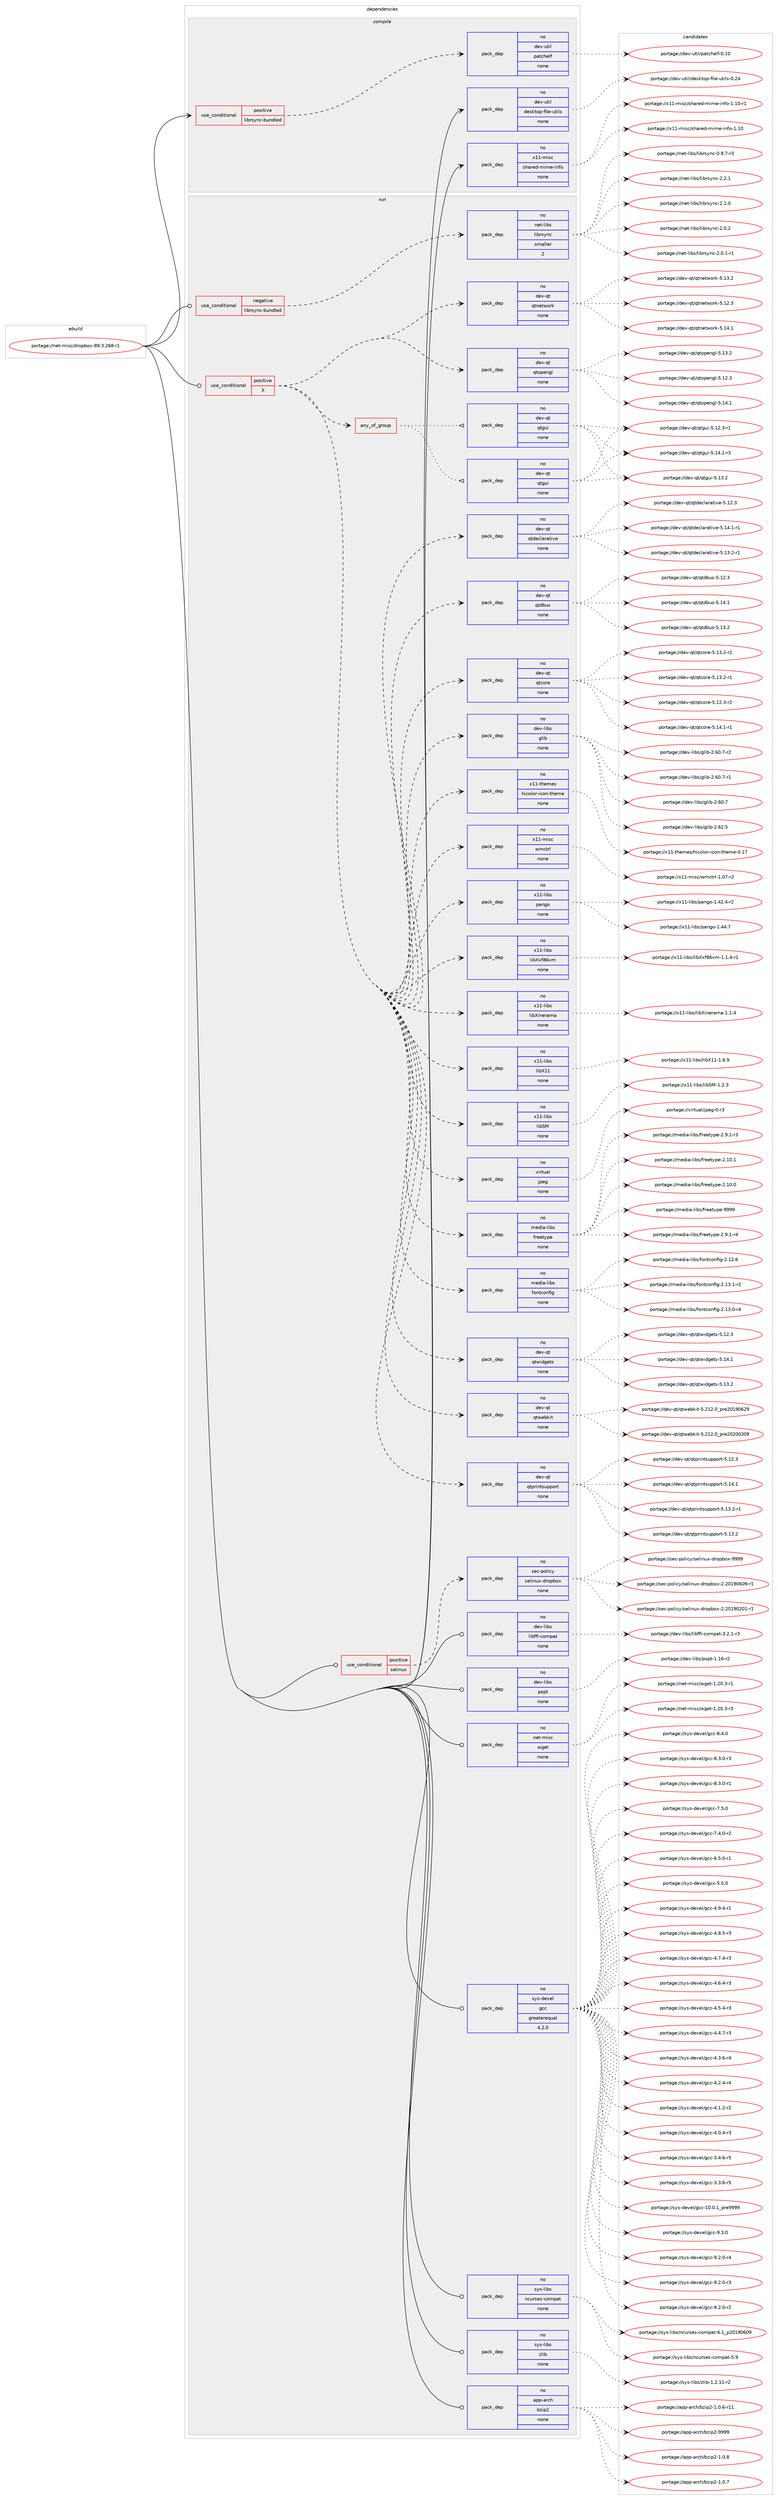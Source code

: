 digraph prolog {

# *************
# Graph options
# *************

newrank=true;
concentrate=true;
compound=true;
graph [rankdir=LR,fontname=Helvetica,fontsize=10,ranksep=1.5];#, ranksep=2.5, nodesep=0.2];
edge  [arrowhead=vee];
node  [fontname=Helvetica,fontsize=10];

# **********
# The ebuild
# **********

subgraph cluster_leftcol {
color=gray;
rank=same;
label=<<i>ebuild</i>>;
id [label="portage://net-misc/dropbox-89.3.268-r1", color=red, width=4, href="../net-misc/dropbox-89.3.268-r1.svg"];
}

# ****************
# The dependencies
# ****************

subgraph cluster_midcol {
color=gray;
label=<<i>dependencies</i>>;
subgraph cluster_compile {
fillcolor="#eeeeee";
style=filled;
label=<<i>compile</i>>;
subgraph cond3620 {
dependency22426 [label=<<TABLE BORDER="0" CELLBORDER="1" CELLSPACING="0" CELLPADDING="4"><TR><TD ROWSPAN="3" CELLPADDING="10">use_conditional</TD></TR><TR><TD>positive</TD></TR><TR><TD>librsync-bundled</TD></TR></TABLE>>, shape=none, color=red];
subgraph pack18437 {
dependency22427 [label=<<TABLE BORDER="0" CELLBORDER="1" CELLSPACING="0" CELLPADDING="4" WIDTH="220"><TR><TD ROWSPAN="6" CELLPADDING="30">pack_dep</TD></TR><TR><TD WIDTH="110">no</TD></TR><TR><TD>dev-util</TD></TR><TR><TD>patchelf</TD></TR><TR><TD>none</TD></TR><TR><TD></TD></TR></TABLE>>, shape=none, color=blue];
}
dependency22426:e -> dependency22427:w [weight=20,style="dashed",arrowhead="vee"];
}
id:e -> dependency22426:w [weight=20,style="solid",arrowhead="vee"];
subgraph pack18438 {
dependency22428 [label=<<TABLE BORDER="0" CELLBORDER="1" CELLSPACING="0" CELLPADDING="4" WIDTH="220"><TR><TD ROWSPAN="6" CELLPADDING="30">pack_dep</TD></TR><TR><TD WIDTH="110">no</TD></TR><TR><TD>dev-util</TD></TR><TR><TD>desktop-file-utils</TD></TR><TR><TD>none</TD></TR><TR><TD></TD></TR></TABLE>>, shape=none, color=blue];
}
id:e -> dependency22428:w [weight=20,style="solid",arrowhead="vee"];
subgraph pack18439 {
dependency22429 [label=<<TABLE BORDER="0" CELLBORDER="1" CELLSPACING="0" CELLPADDING="4" WIDTH="220"><TR><TD ROWSPAN="6" CELLPADDING="30">pack_dep</TD></TR><TR><TD WIDTH="110">no</TD></TR><TR><TD>x11-misc</TD></TR><TR><TD>shared-mime-info</TD></TR><TR><TD>none</TD></TR><TR><TD></TD></TR></TABLE>>, shape=none, color=blue];
}
id:e -> dependency22429:w [weight=20,style="solid",arrowhead="vee"];
}
subgraph cluster_compileandrun {
fillcolor="#eeeeee";
style=filled;
label=<<i>compile and run</i>>;
}
subgraph cluster_run {
fillcolor="#eeeeee";
style=filled;
label=<<i>run</i>>;
subgraph cond3621 {
dependency22430 [label=<<TABLE BORDER="0" CELLBORDER="1" CELLSPACING="0" CELLPADDING="4"><TR><TD ROWSPAN="3" CELLPADDING="10">use_conditional</TD></TR><TR><TD>negative</TD></TR><TR><TD>librsync-bundled</TD></TR></TABLE>>, shape=none, color=red];
subgraph pack18440 {
dependency22431 [label=<<TABLE BORDER="0" CELLBORDER="1" CELLSPACING="0" CELLPADDING="4" WIDTH="220"><TR><TD ROWSPAN="6" CELLPADDING="30">pack_dep</TD></TR><TR><TD WIDTH="110">no</TD></TR><TR><TD>net-libs</TD></TR><TR><TD>librsync</TD></TR><TR><TD>smaller</TD></TR><TR><TD>2</TD></TR></TABLE>>, shape=none, color=blue];
}
dependency22430:e -> dependency22431:w [weight=20,style="dashed",arrowhead="vee"];
}
id:e -> dependency22430:w [weight=20,style="solid",arrowhead="odot"];
subgraph cond3622 {
dependency22432 [label=<<TABLE BORDER="0" CELLBORDER="1" CELLSPACING="0" CELLPADDING="4"><TR><TD ROWSPAN="3" CELLPADDING="10">use_conditional</TD></TR><TR><TD>positive</TD></TR><TR><TD>X</TD></TR></TABLE>>, shape=none, color=red];
subgraph pack18441 {
dependency22433 [label=<<TABLE BORDER="0" CELLBORDER="1" CELLSPACING="0" CELLPADDING="4" WIDTH="220"><TR><TD ROWSPAN="6" CELLPADDING="30">pack_dep</TD></TR><TR><TD WIDTH="110">no</TD></TR><TR><TD>dev-libs</TD></TR><TR><TD>glib</TD></TR><TR><TD>none</TD></TR><TR><TD></TD></TR></TABLE>>, shape=none, color=blue];
}
dependency22432:e -> dependency22433:w [weight=20,style="dashed",arrowhead="vee"];
subgraph pack18442 {
dependency22434 [label=<<TABLE BORDER="0" CELLBORDER="1" CELLSPACING="0" CELLPADDING="4" WIDTH="220"><TR><TD ROWSPAN="6" CELLPADDING="30">pack_dep</TD></TR><TR><TD WIDTH="110">no</TD></TR><TR><TD>dev-qt</TD></TR><TR><TD>qtcore</TD></TR><TR><TD>none</TD></TR><TR><TD></TD></TR></TABLE>>, shape=none, color=blue];
}
dependency22432:e -> dependency22434:w [weight=20,style="dashed",arrowhead="vee"];
subgraph pack18443 {
dependency22435 [label=<<TABLE BORDER="0" CELLBORDER="1" CELLSPACING="0" CELLPADDING="4" WIDTH="220"><TR><TD ROWSPAN="6" CELLPADDING="30">pack_dep</TD></TR><TR><TD WIDTH="110">no</TD></TR><TR><TD>dev-qt</TD></TR><TR><TD>qtdbus</TD></TR><TR><TD>none</TD></TR><TR><TD></TD></TR></TABLE>>, shape=none, color=blue];
}
dependency22432:e -> dependency22435:w [weight=20,style="dashed",arrowhead="vee"];
subgraph pack18444 {
dependency22436 [label=<<TABLE BORDER="0" CELLBORDER="1" CELLSPACING="0" CELLPADDING="4" WIDTH="220"><TR><TD ROWSPAN="6" CELLPADDING="30">pack_dep</TD></TR><TR><TD WIDTH="110">no</TD></TR><TR><TD>dev-qt</TD></TR><TR><TD>qtdeclarative</TD></TR><TR><TD>none</TD></TR><TR><TD></TD></TR></TABLE>>, shape=none, color=blue];
}
dependency22432:e -> dependency22436:w [weight=20,style="dashed",arrowhead="vee"];
subgraph any362 {
dependency22437 [label=<<TABLE BORDER="0" CELLBORDER="1" CELLSPACING="0" CELLPADDING="4"><TR><TD CELLPADDING="10">any_of_group</TD></TR></TABLE>>, shape=none, color=red];subgraph pack18445 {
dependency22438 [label=<<TABLE BORDER="0" CELLBORDER="1" CELLSPACING="0" CELLPADDING="4" WIDTH="220"><TR><TD ROWSPAN="6" CELLPADDING="30">pack_dep</TD></TR><TR><TD WIDTH="110">no</TD></TR><TR><TD>dev-qt</TD></TR><TR><TD>qtgui</TD></TR><TR><TD>none</TD></TR><TR><TD></TD></TR></TABLE>>, shape=none, color=blue];
}
dependency22437:e -> dependency22438:w [weight=20,style="dotted",arrowhead="oinv"];
subgraph pack18446 {
dependency22439 [label=<<TABLE BORDER="0" CELLBORDER="1" CELLSPACING="0" CELLPADDING="4" WIDTH="220"><TR><TD ROWSPAN="6" CELLPADDING="30">pack_dep</TD></TR><TR><TD WIDTH="110">no</TD></TR><TR><TD>dev-qt</TD></TR><TR><TD>qtgui</TD></TR><TR><TD>none</TD></TR><TR><TD></TD></TR></TABLE>>, shape=none, color=blue];
}
dependency22437:e -> dependency22439:w [weight=20,style="dotted",arrowhead="oinv"];
}
dependency22432:e -> dependency22437:w [weight=20,style="dashed",arrowhead="vee"];
subgraph pack18447 {
dependency22440 [label=<<TABLE BORDER="0" CELLBORDER="1" CELLSPACING="0" CELLPADDING="4" WIDTH="220"><TR><TD ROWSPAN="6" CELLPADDING="30">pack_dep</TD></TR><TR><TD WIDTH="110">no</TD></TR><TR><TD>dev-qt</TD></TR><TR><TD>qtopengl</TD></TR><TR><TD>none</TD></TR><TR><TD></TD></TR></TABLE>>, shape=none, color=blue];
}
dependency22432:e -> dependency22440:w [weight=20,style="dashed",arrowhead="vee"];
subgraph pack18448 {
dependency22441 [label=<<TABLE BORDER="0" CELLBORDER="1" CELLSPACING="0" CELLPADDING="4" WIDTH="220"><TR><TD ROWSPAN="6" CELLPADDING="30">pack_dep</TD></TR><TR><TD WIDTH="110">no</TD></TR><TR><TD>dev-qt</TD></TR><TR><TD>qtnetwork</TD></TR><TR><TD>none</TD></TR><TR><TD></TD></TR></TABLE>>, shape=none, color=blue];
}
dependency22432:e -> dependency22441:w [weight=20,style="dashed",arrowhead="vee"];
subgraph pack18449 {
dependency22442 [label=<<TABLE BORDER="0" CELLBORDER="1" CELLSPACING="0" CELLPADDING="4" WIDTH="220"><TR><TD ROWSPAN="6" CELLPADDING="30">pack_dep</TD></TR><TR><TD WIDTH="110">no</TD></TR><TR><TD>dev-qt</TD></TR><TR><TD>qtprintsupport</TD></TR><TR><TD>none</TD></TR><TR><TD></TD></TR></TABLE>>, shape=none, color=blue];
}
dependency22432:e -> dependency22442:w [weight=20,style="dashed",arrowhead="vee"];
subgraph pack18450 {
dependency22443 [label=<<TABLE BORDER="0" CELLBORDER="1" CELLSPACING="0" CELLPADDING="4" WIDTH="220"><TR><TD ROWSPAN="6" CELLPADDING="30">pack_dep</TD></TR><TR><TD WIDTH="110">no</TD></TR><TR><TD>dev-qt</TD></TR><TR><TD>qtwebkit</TD></TR><TR><TD>none</TD></TR><TR><TD></TD></TR></TABLE>>, shape=none, color=blue];
}
dependency22432:e -> dependency22443:w [weight=20,style="dashed",arrowhead="vee"];
subgraph pack18451 {
dependency22444 [label=<<TABLE BORDER="0" CELLBORDER="1" CELLSPACING="0" CELLPADDING="4" WIDTH="220"><TR><TD ROWSPAN="6" CELLPADDING="30">pack_dep</TD></TR><TR><TD WIDTH="110">no</TD></TR><TR><TD>dev-qt</TD></TR><TR><TD>qtwidgets</TD></TR><TR><TD>none</TD></TR><TR><TD></TD></TR></TABLE>>, shape=none, color=blue];
}
dependency22432:e -> dependency22444:w [weight=20,style="dashed",arrowhead="vee"];
subgraph pack18452 {
dependency22445 [label=<<TABLE BORDER="0" CELLBORDER="1" CELLSPACING="0" CELLPADDING="4" WIDTH="220"><TR><TD ROWSPAN="6" CELLPADDING="30">pack_dep</TD></TR><TR><TD WIDTH="110">no</TD></TR><TR><TD>media-libs</TD></TR><TR><TD>fontconfig</TD></TR><TR><TD>none</TD></TR><TR><TD></TD></TR></TABLE>>, shape=none, color=blue];
}
dependency22432:e -> dependency22445:w [weight=20,style="dashed",arrowhead="vee"];
subgraph pack18453 {
dependency22446 [label=<<TABLE BORDER="0" CELLBORDER="1" CELLSPACING="0" CELLPADDING="4" WIDTH="220"><TR><TD ROWSPAN="6" CELLPADDING="30">pack_dep</TD></TR><TR><TD WIDTH="110">no</TD></TR><TR><TD>media-libs</TD></TR><TR><TD>freetype</TD></TR><TR><TD>none</TD></TR><TR><TD></TD></TR></TABLE>>, shape=none, color=blue];
}
dependency22432:e -> dependency22446:w [weight=20,style="dashed",arrowhead="vee"];
subgraph pack18454 {
dependency22447 [label=<<TABLE BORDER="0" CELLBORDER="1" CELLSPACING="0" CELLPADDING="4" WIDTH="220"><TR><TD ROWSPAN="6" CELLPADDING="30">pack_dep</TD></TR><TR><TD WIDTH="110">no</TD></TR><TR><TD>virtual</TD></TR><TR><TD>jpeg</TD></TR><TR><TD>none</TD></TR><TR><TD></TD></TR></TABLE>>, shape=none, color=blue];
}
dependency22432:e -> dependency22447:w [weight=20,style="dashed",arrowhead="vee"];
subgraph pack18455 {
dependency22448 [label=<<TABLE BORDER="0" CELLBORDER="1" CELLSPACING="0" CELLPADDING="4" WIDTH="220"><TR><TD ROWSPAN="6" CELLPADDING="30">pack_dep</TD></TR><TR><TD WIDTH="110">no</TD></TR><TR><TD>x11-libs</TD></TR><TR><TD>libSM</TD></TR><TR><TD>none</TD></TR><TR><TD></TD></TR></TABLE>>, shape=none, color=blue];
}
dependency22432:e -> dependency22448:w [weight=20,style="dashed",arrowhead="vee"];
subgraph pack18456 {
dependency22449 [label=<<TABLE BORDER="0" CELLBORDER="1" CELLSPACING="0" CELLPADDING="4" WIDTH="220"><TR><TD ROWSPAN="6" CELLPADDING="30">pack_dep</TD></TR><TR><TD WIDTH="110">no</TD></TR><TR><TD>x11-libs</TD></TR><TR><TD>libX11</TD></TR><TR><TD>none</TD></TR><TR><TD></TD></TR></TABLE>>, shape=none, color=blue];
}
dependency22432:e -> dependency22449:w [weight=20,style="dashed",arrowhead="vee"];
subgraph pack18457 {
dependency22450 [label=<<TABLE BORDER="0" CELLBORDER="1" CELLSPACING="0" CELLPADDING="4" WIDTH="220"><TR><TD ROWSPAN="6" CELLPADDING="30">pack_dep</TD></TR><TR><TD WIDTH="110">no</TD></TR><TR><TD>x11-libs</TD></TR><TR><TD>libXinerama</TD></TR><TR><TD>none</TD></TR><TR><TD></TD></TR></TABLE>>, shape=none, color=blue];
}
dependency22432:e -> dependency22450:w [weight=20,style="dashed",arrowhead="vee"];
subgraph pack18458 {
dependency22451 [label=<<TABLE BORDER="0" CELLBORDER="1" CELLSPACING="0" CELLPADDING="4" WIDTH="220"><TR><TD ROWSPAN="6" CELLPADDING="30">pack_dep</TD></TR><TR><TD WIDTH="110">no</TD></TR><TR><TD>x11-libs</TD></TR><TR><TD>libXxf86vm</TD></TR><TR><TD>none</TD></TR><TR><TD></TD></TR></TABLE>>, shape=none, color=blue];
}
dependency22432:e -> dependency22451:w [weight=20,style="dashed",arrowhead="vee"];
subgraph pack18459 {
dependency22452 [label=<<TABLE BORDER="0" CELLBORDER="1" CELLSPACING="0" CELLPADDING="4" WIDTH="220"><TR><TD ROWSPAN="6" CELLPADDING="30">pack_dep</TD></TR><TR><TD WIDTH="110">no</TD></TR><TR><TD>x11-libs</TD></TR><TR><TD>pango</TD></TR><TR><TD>none</TD></TR><TR><TD></TD></TR></TABLE>>, shape=none, color=blue];
}
dependency22432:e -> dependency22452:w [weight=20,style="dashed",arrowhead="vee"];
subgraph pack18460 {
dependency22453 [label=<<TABLE BORDER="0" CELLBORDER="1" CELLSPACING="0" CELLPADDING="4" WIDTH="220"><TR><TD ROWSPAN="6" CELLPADDING="30">pack_dep</TD></TR><TR><TD WIDTH="110">no</TD></TR><TR><TD>x11-misc</TD></TR><TR><TD>wmctrl</TD></TR><TR><TD>none</TD></TR><TR><TD></TD></TR></TABLE>>, shape=none, color=blue];
}
dependency22432:e -> dependency22453:w [weight=20,style="dashed",arrowhead="vee"];
subgraph pack18461 {
dependency22454 [label=<<TABLE BORDER="0" CELLBORDER="1" CELLSPACING="0" CELLPADDING="4" WIDTH="220"><TR><TD ROWSPAN="6" CELLPADDING="30">pack_dep</TD></TR><TR><TD WIDTH="110">no</TD></TR><TR><TD>x11-themes</TD></TR><TR><TD>hicolor-icon-theme</TD></TR><TR><TD>none</TD></TR><TR><TD></TD></TR></TABLE>>, shape=none, color=blue];
}
dependency22432:e -> dependency22454:w [weight=20,style="dashed",arrowhead="vee"];
}
id:e -> dependency22432:w [weight=20,style="solid",arrowhead="odot"];
subgraph cond3623 {
dependency22455 [label=<<TABLE BORDER="0" CELLBORDER="1" CELLSPACING="0" CELLPADDING="4"><TR><TD ROWSPAN="3" CELLPADDING="10">use_conditional</TD></TR><TR><TD>positive</TD></TR><TR><TD>selinux</TD></TR></TABLE>>, shape=none, color=red];
subgraph pack18462 {
dependency22456 [label=<<TABLE BORDER="0" CELLBORDER="1" CELLSPACING="0" CELLPADDING="4" WIDTH="220"><TR><TD ROWSPAN="6" CELLPADDING="30">pack_dep</TD></TR><TR><TD WIDTH="110">no</TD></TR><TR><TD>sec-policy</TD></TR><TR><TD>selinux-dropbox</TD></TR><TR><TD>none</TD></TR><TR><TD></TD></TR></TABLE>>, shape=none, color=blue];
}
dependency22455:e -> dependency22456:w [weight=20,style="dashed",arrowhead="vee"];
}
id:e -> dependency22455:w [weight=20,style="solid",arrowhead="odot"];
subgraph pack18463 {
dependency22457 [label=<<TABLE BORDER="0" CELLBORDER="1" CELLSPACING="0" CELLPADDING="4" WIDTH="220"><TR><TD ROWSPAN="6" CELLPADDING="30">pack_dep</TD></TR><TR><TD WIDTH="110">no</TD></TR><TR><TD>app-arch</TD></TR><TR><TD>bzip2</TD></TR><TR><TD>none</TD></TR><TR><TD></TD></TR></TABLE>>, shape=none, color=blue];
}
id:e -> dependency22457:w [weight=20,style="solid",arrowhead="odot"];
subgraph pack18464 {
dependency22458 [label=<<TABLE BORDER="0" CELLBORDER="1" CELLSPACING="0" CELLPADDING="4" WIDTH="220"><TR><TD ROWSPAN="6" CELLPADDING="30">pack_dep</TD></TR><TR><TD WIDTH="110">no</TD></TR><TR><TD>dev-libs</TD></TR><TR><TD>libffi-compat</TD></TR><TR><TD>none</TD></TR><TR><TD></TD></TR></TABLE>>, shape=none, color=blue];
}
id:e -> dependency22458:w [weight=20,style="solid",arrowhead="odot"];
subgraph pack18465 {
dependency22459 [label=<<TABLE BORDER="0" CELLBORDER="1" CELLSPACING="0" CELLPADDING="4" WIDTH="220"><TR><TD ROWSPAN="6" CELLPADDING="30">pack_dep</TD></TR><TR><TD WIDTH="110">no</TD></TR><TR><TD>dev-libs</TD></TR><TR><TD>popt</TD></TR><TR><TD>none</TD></TR><TR><TD></TD></TR></TABLE>>, shape=none, color=blue];
}
id:e -> dependency22459:w [weight=20,style="solid",arrowhead="odot"];
subgraph pack18466 {
dependency22460 [label=<<TABLE BORDER="0" CELLBORDER="1" CELLSPACING="0" CELLPADDING="4" WIDTH="220"><TR><TD ROWSPAN="6" CELLPADDING="30">pack_dep</TD></TR><TR><TD WIDTH="110">no</TD></TR><TR><TD>net-misc</TD></TR><TR><TD>wget</TD></TR><TR><TD>none</TD></TR><TR><TD></TD></TR></TABLE>>, shape=none, color=blue];
}
id:e -> dependency22460:w [weight=20,style="solid",arrowhead="odot"];
subgraph pack18467 {
dependency22461 [label=<<TABLE BORDER="0" CELLBORDER="1" CELLSPACING="0" CELLPADDING="4" WIDTH="220"><TR><TD ROWSPAN="6" CELLPADDING="30">pack_dep</TD></TR><TR><TD WIDTH="110">no</TD></TR><TR><TD>sys-devel</TD></TR><TR><TD>gcc</TD></TR><TR><TD>greaterequal</TD></TR><TR><TD>4.2.0</TD></TR></TABLE>>, shape=none, color=blue];
}
id:e -> dependency22461:w [weight=20,style="solid",arrowhead="odot"];
subgraph pack18468 {
dependency22462 [label=<<TABLE BORDER="0" CELLBORDER="1" CELLSPACING="0" CELLPADDING="4" WIDTH="220"><TR><TD ROWSPAN="6" CELLPADDING="30">pack_dep</TD></TR><TR><TD WIDTH="110">no</TD></TR><TR><TD>sys-libs</TD></TR><TR><TD>ncurses-compat</TD></TR><TR><TD>none</TD></TR><TR><TD></TD></TR></TABLE>>, shape=none, color=blue];
}
id:e -> dependency22462:w [weight=20,style="solid",arrowhead="odot"];
subgraph pack18469 {
dependency22463 [label=<<TABLE BORDER="0" CELLBORDER="1" CELLSPACING="0" CELLPADDING="4" WIDTH="220"><TR><TD ROWSPAN="6" CELLPADDING="30">pack_dep</TD></TR><TR><TD WIDTH="110">no</TD></TR><TR><TD>sys-libs</TD></TR><TR><TD>zlib</TD></TR><TR><TD>none</TD></TR><TR><TD></TD></TR></TABLE>>, shape=none, color=blue];
}
id:e -> dependency22463:w [weight=20,style="solid",arrowhead="odot"];
}
}

# **************
# The candidates
# **************

subgraph cluster_choices {
rank=same;
color=gray;
label=<<i>candidates</i>>;

subgraph choice18437 {
color=black;
nodesep=1;
choice100101118451171161051084711297116991041011081024548464948 [label="portage://dev-util/patchelf-0.10", color=red, width=4,href="../dev-util/patchelf-0.10.svg"];
dependency22427:e -> choice100101118451171161051084711297116991041011081024548464948:w [style=dotted,weight="100"];
}
subgraph choice18438 {
color=black;
nodesep=1;
choice100101118451171161051084710010111510711611111245102105108101451171161051081154548465052 [label="portage://dev-util/desktop-file-utils-0.24", color=red, width=4,href="../dev-util/desktop-file-utils-0.24.svg"];
dependency22428:e -> choice100101118451171161051084710010111510711611111245102105108101451171161051081154548465052:w [style=dotted,weight="100"];
}
subgraph choice18439 {
color=black;
nodesep=1;
choice120494945109105115994711510497114101100451091051091014510511010211145494649484511449 [label="portage://x11-misc/shared-mime-info-1.10-r1", color=red, width=4,href="../x11-misc/shared-mime-info-1.10-r1.svg"];
choice12049494510910511599471151049711410110045109105109101451051101021114549464948 [label="portage://x11-misc/shared-mime-info-1.10", color=red, width=4,href="../x11-misc/shared-mime-info-1.10.svg"];
dependency22429:e -> choice120494945109105115994711510497114101100451091051091014510511010211145494649484511449:w [style=dotted,weight="100"];
dependency22429:e -> choice12049494510910511599471151049711410110045109105109101451051101021114549464948:w [style=dotted,weight="100"];
}
subgraph choice18440 {
color=black;
nodesep=1;
choice1101011164510810598115471081059811411512111099455046504649 [label="portage://net-libs/librsync-2.2.1", color=red, width=4,href="../net-libs/librsync-2.2.1.svg"];
choice1101011164510810598115471081059811411512111099455046494648 [label="portage://net-libs/librsync-2.1.0", color=red, width=4,href="../net-libs/librsync-2.1.0.svg"];
choice1101011164510810598115471081059811411512111099455046484650 [label="portage://net-libs/librsync-2.0.2", color=red, width=4,href="../net-libs/librsync-2.0.2.svg"];
choice11010111645108105981154710810598114115121110994550464846494511449 [label="portage://net-libs/librsync-2.0.1-r1", color=red, width=4,href="../net-libs/librsync-2.0.1-r1.svg"];
choice11010111645108105981154710810598114115121110994548465746554511451 [label="portage://net-libs/librsync-0.9.7-r3", color=red, width=4,href="../net-libs/librsync-0.9.7-r3.svg"];
dependency22431:e -> choice1101011164510810598115471081059811411512111099455046504649:w [style=dotted,weight="100"];
dependency22431:e -> choice1101011164510810598115471081059811411512111099455046494648:w [style=dotted,weight="100"];
dependency22431:e -> choice1101011164510810598115471081059811411512111099455046484650:w [style=dotted,weight="100"];
dependency22431:e -> choice11010111645108105981154710810598114115121110994550464846494511449:w [style=dotted,weight="100"];
dependency22431:e -> choice11010111645108105981154710810598114115121110994548465746554511451:w [style=dotted,weight="100"];
}
subgraph choice18441 {
color=black;
nodesep=1;
choice1001011184510810598115471031081059845504654504653 [label="portage://dev-libs/glib-2.62.5", color=red, width=4,href="../dev-libs/glib-2.62.5.svg"];
choice10010111845108105981154710310810598455046544846554511450 [label="portage://dev-libs/glib-2.60.7-r2", color=red, width=4,href="../dev-libs/glib-2.60.7-r2.svg"];
choice10010111845108105981154710310810598455046544846554511449 [label="portage://dev-libs/glib-2.60.7-r1", color=red, width=4,href="../dev-libs/glib-2.60.7-r1.svg"];
choice1001011184510810598115471031081059845504654484655 [label="portage://dev-libs/glib-2.60.7", color=red, width=4,href="../dev-libs/glib-2.60.7.svg"];
dependency22433:e -> choice1001011184510810598115471031081059845504654504653:w [style=dotted,weight="100"];
dependency22433:e -> choice10010111845108105981154710310810598455046544846554511450:w [style=dotted,weight="100"];
dependency22433:e -> choice10010111845108105981154710310810598455046544846554511449:w [style=dotted,weight="100"];
dependency22433:e -> choice1001011184510810598115471031081059845504654484655:w [style=dotted,weight="100"];
}
subgraph choice18442 {
color=black;
nodesep=1;
choice100101118451131164711311699111114101455346495246494511449 [label="portage://dev-qt/qtcore-5.14.1-r1", color=red, width=4,href="../dev-qt/qtcore-5.14.1-r1.svg"];
choice100101118451131164711311699111114101455346495146504511450 [label="portage://dev-qt/qtcore-5.13.2-r2", color=red, width=4,href="../dev-qt/qtcore-5.13.2-r2.svg"];
choice100101118451131164711311699111114101455346495146504511449 [label="portage://dev-qt/qtcore-5.13.2-r1", color=red, width=4,href="../dev-qt/qtcore-5.13.2-r1.svg"];
choice100101118451131164711311699111114101455346495046514511450 [label="portage://dev-qt/qtcore-5.12.3-r2", color=red, width=4,href="../dev-qt/qtcore-5.12.3-r2.svg"];
dependency22434:e -> choice100101118451131164711311699111114101455346495246494511449:w [style=dotted,weight="100"];
dependency22434:e -> choice100101118451131164711311699111114101455346495146504511450:w [style=dotted,weight="100"];
dependency22434:e -> choice100101118451131164711311699111114101455346495146504511449:w [style=dotted,weight="100"];
dependency22434:e -> choice100101118451131164711311699111114101455346495046514511450:w [style=dotted,weight="100"];
}
subgraph choice18443 {
color=black;
nodesep=1;
choice10010111845113116471131161009811711545534649524649 [label="portage://dev-qt/qtdbus-5.14.1", color=red, width=4,href="../dev-qt/qtdbus-5.14.1.svg"];
choice10010111845113116471131161009811711545534649514650 [label="portage://dev-qt/qtdbus-5.13.2", color=red, width=4,href="../dev-qt/qtdbus-5.13.2.svg"];
choice10010111845113116471131161009811711545534649504651 [label="portage://dev-qt/qtdbus-5.12.3", color=red, width=4,href="../dev-qt/qtdbus-5.12.3.svg"];
dependency22435:e -> choice10010111845113116471131161009811711545534649524649:w [style=dotted,weight="100"];
dependency22435:e -> choice10010111845113116471131161009811711545534649514650:w [style=dotted,weight="100"];
dependency22435:e -> choice10010111845113116471131161009811711545534649504651:w [style=dotted,weight="100"];
}
subgraph choice18444 {
color=black;
nodesep=1;
choice1001011184511311647113116100101991089711497116105118101455346495246494511449 [label="portage://dev-qt/qtdeclarative-5.14.1-r1", color=red, width=4,href="../dev-qt/qtdeclarative-5.14.1-r1.svg"];
choice1001011184511311647113116100101991089711497116105118101455346495146504511449 [label="portage://dev-qt/qtdeclarative-5.13.2-r1", color=red, width=4,href="../dev-qt/qtdeclarative-5.13.2-r1.svg"];
choice100101118451131164711311610010199108971149711610511810145534649504651 [label="portage://dev-qt/qtdeclarative-5.12.3", color=red, width=4,href="../dev-qt/qtdeclarative-5.12.3.svg"];
dependency22436:e -> choice1001011184511311647113116100101991089711497116105118101455346495246494511449:w [style=dotted,weight="100"];
dependency22436:e -> choice1001011184511311647113116100101991089711497116105118101455346495146504511449:w [style=dotted,weight="100"];
dependency22436:e -> choice100101118451131164711311610010199108971149711610511810145534649504651:w [style=dotted,weight="100"];
}
subgraph choice18445 {
color=black;
nodesep=1;
choice1001011184511311647113116103117105455346495246494511451 [label="portage://dev-qt/qtgui-5.14.1-r3", color=red, width=4,href="../dev-qt/qtgui-5.14.1-r3.svg"];
choice100101118451131164711311610311710545534649514650 [label="portage://dev-qt/qtgui-5.13.2", color=red, width=4,href="../dev-qt/qtgui-5.13.2.svg"];
choice1001011184511311647113116103117105455346495046514511449 [label="portage://dev-qt/qtgui-5.12.3-r1", color=red, width=4,href="../dev-qt/qtgui-5.12.3-r1.svg"];
dependency22438:e -> choice1001011184511311647113116103117105455346495246494511451:w [style=dotted,weight="100"];
dependency22438:e -> choice100101118451131164711311610311710545534649514650:w [style=dotted,weight="100"];
dependency22438:e -> choice1001011184511311647113116103117105455346495046514511449:w [style=dotted,weight="100"];
}
subgraph choice18446 {
color=black;
nodesep=1;
choice1001011184511311647113116103117105455346495246494511451 [label="portage://dev-qt/qtgui-5.14.1-r3", color=red, width=4,href="../dev-qt/qtgui-5.14.1-r3.svg"];
choice100101118451131164711311610311710545534649514650 [label="portage://dev-qt/qtgui-5.13.2", color=red, width=4,href="../dev-qt/qtgui-5.13.2.svg"];
choice1001011184511311647113116103117105455346495046514511449 [label="portage://dev-qt/qtgui-5.12.3-r1", color=red, width=4,href="../dev-qt/qtgui-5.12.3-r1.svg"];
dependency22439:e -> choice1001011184511311647113116103117105455346495246494511451:w [style=dotted,weight="100"];
dependency22439:e -> choice100101118451131164711311610311710545534649514650:w [style=dotted,weight="100"];
dependency22439:e -> choice1001011184511311647113116103117105455346495046514511449:w [style=dotted,weight="100"];
}
subgraph choice18447 {
color=black;
nodesep=1;
choice100101118451131164711311611111210111010310845534649524649 [label="portage://dev-qt/qtopengl-5.14.1", color=red, width=4,href="../dev-qt/qtopengl-5.14.1.svg"];
choice100101118451131164711311611111210111010310845534649514650 [label="portage://dev-qt/qtopengl-5.13.2", color=red, width=4,href="../dev-qt/qtopengl-5.13.2.svg"];
choice100101118451131164711311611111210111010310845534649504651 [label="portage://dev-qt/qtopengl-5.12.3", color=red, width=4,href="../dev-qt/qtopengl-5.12.3.svg"];
dependency22440:e -> choice100101118451131164711311611111210111010310845534649524649:w [style=dotted,weight="100"];
dependency22440:e -> choice100101118451131164711311611111210111010310845534649514650:w [style=dotted,weight="100"];
dependency22440:e -> choice100101118451131164711311611111210111010310845534649504651:w [style=dotted,weight="100"];
}
subgraph choice18448 {
color=black;
nodesep=1;
choice100101118451131164711311611010111611911111410745534649524649 [label="portage://dev-qt/qtnetwork-5.14.1", color=red, width=4,href="../dev-qt/qtnetwork-5.14.1.svg"];
choice100101118451131164711311611010111611911111410745534649514650 [label="portage://dev-qt/qtnetwork-5.13.2", color=red, width=4,href="../dev-qt/qtnetwork-5.13.2.svg"];
choice100101118451131164711311611010111611911111410745534649504651 [label="portage://dev-qt/qtnetwork-5.12.3", color=red, width=4,href="../dev-qt/qtnetwork-5.12.3.svg"];
dependency22441:e -> choice100101118451131164711311611010111611911111410745534649524649:w [style=dotted,weight="100"];
dependency22441:e -> choice100101118451131164711311611010111611911111410745534649514650:w [style=dotted,weight="100"];
dependency22441:e -> choice100101118451131164711311611010111611911111410745534649504651:w [style=dotted,weight="100"];
}
subgraph choice18449 {
color=black;
nodesep=1;
choice100101118451131164711311611211410511011611511711211211111411645534649524649 [label="portage://dev-qt/qtprintsupport-5.14.1", color=red, width=4,href="../dev-qt/qtprintsupport-5.14.1.svg"];
choice1001011184511311647113116112114105110116115117112112111114116455346495146504511449 [label="portage://dev-qt/qtprintsupport-5.13.2-r1", color=red, width=4,href="../dev-qt/qtprintsupport-5.13.2-r1.svg"];
choice100101118451131164711311611211410511011611511711211211111411645534649514650 [label="portage://dev-qt/qtprintsupport-5.13.2", color=red, width=4,href="../dev-qt/qtprintsupport-5.13.2.svg"];
choice100101118451131164711311611211410511011611511711211211111411645534649504651 [label="portage://dev-qt/qtprintsupport-5.12.3", color=red, width=4,href="../dev-qt/qtprintsupport-5.12.3.svg"];
dependency22442:e -> choice100101118451131164711311611211410511011611511711211211111411645534649524649:w [style=dotted,weight="100"];
dependency22442:e -> choice1001011184511311647113116112114105110116115117112112111114116455346495146504511449:w [style=dotted,weight="100"];
dependency22442:e -> choice100101118451131164711311611211410511011611511711211211111411645534649514650:w [style=dotted,weight="100"];
dependency22442:e -> choice100101118451131164711311611211410511011611511711211211111411645534649504651:w [style=dotted,weight="100"];
}
subgraph choice18450 {
color=black;
nodesep=1;
choice1001011184511311647113116119101981071051164553465049504648951121141015048504848514857 [label="portage://dev-qt/qtwebkit-5.212.0_pre20200309", color=red, width=4,href="../dev-qt/qtwebkit-5.212.0_pre20200309.svg"];
choice1001011184511311647113116119101981071051164553465049504648951121141015048495748545057 [label="portage://dev-qt/qtwebkit-5.212.0_pre20190629", color=red, width=4,href="../dev-qt/qtwebkit-5.212.0_pre20190629.svg"];
dependency22443:e -> choice1001011184511311647113116119101981071051164553465049504648951121141015048504848514857:w [style=dotted,weight="100"];
dependency22443:e -> choice1001011184511311647113116119101981071051164553465049504648951121141015048495748545057:w [style=dotted,weight="100"];
}
subgraph choice18451 {
color=black;
nodesep=1;
choice100101118451131164711311611910510010310111611545534649524649 [label="portage://dev-qt/qtwidgets-5.14.1", color=red, width=4,href="../dev-qt/qtwidgets-5.14.1.svg"];
choice100101118451131164711311611910510010310111611545534649514650 [label="portage://dev-qt/qtwidgets-5.13.2", color=red, width=4,href="../dev-qt/qtwidgets-5.13.2.svg"];
choice100101118451131164711311611910510010310111611545534649504651 [label="portage://dev-qt/qtwidgets-5.12.3", color=red, width=4,href="../dev-qt/qtwidgets-5.12.3.svg"];
dependency22444:e -> choice100101118451131164711311611910510010310111611545534649524649:w [style=dotted,weight="100"];
dependency22444:e -> choice100101118451131164711311611910510010310111611545534649514650:w [style=dotted,weight="100"];
dependency22444:e -> choice100101118451131164711311611910510010310111611545534649504651:w [style=dotted,weight="100"];
}
subgraph choice18452 {
color=black;
nodesep=1;
choice1091011001059745108105981154710211111011699111110102105103455046495146494511450 [label="portage://media-libs/fontconfig-2.13.1-r2", color=red, width=4,href="../media-libs/fontconfig-2.13.1-r2.svg"];
choice1091011001059745108105981154710211111011699111110102105103455046495146484511452 [label="portage://media-libs/fontconfig-2.13.0-r4", color=red, width=4,href="../media-libs/fontconfig-2.13.0-r4.svg"];
choice109101100105974510810598115471021111101169911111010210510345504649504654 [label="portage://media-libs/fontconfig-2.12.6", color=red, width=4,href="../media-libs/fontconfig-2.12.6.svg"];
dependency22445:e -> choice1091011001059745108105981154710211111011699111110102105103455046495146494511450:w [style=dotted,weight="100"];
dependency22445:e -> choice1091011001059745108105981154710211111011699111110102105103455046495146484511452:w [style=dotted,weight="100"];
dependency22445:e -> choice109101100105974510810598115471021111101169911111010210510345504649504654:w [style=dotted,weight="100"];
}
subgraph choice18453 {
color=black;
nodesep=1;
choice109101100105974510810598115471021141011011161211121014557575757 [label="portage://media-libs/freetype-9999", color=red, width=4,href="../media-libs/freetype-9999.svg"];
choice109101100105974510810598115471021141011011161211121014550465746494511452 [label="portage://media-libs/freetype-2.9.1-r4", color=red, width=4,href="../media-libs/freetype-2.9.1-r4.svg"];
choice109101100105974510810598115471021141011011161211121014550465746494511451 [label="portage://media-libs/freetype-2.9.1-r3", color=red, width=4,href="../media-libs/freetype-2.9.1-r3.svg"];
choice1091011001059745108105981154710211410110111612111210145504649484649 [label="portage://media-libs/freetype-2.10.1", color=red, width=4,href="../media-libs/freetype-2.10.1.svg"];
choice1091011001059745108105981154710211410110111612111210145504649484648 [label="portage://media-libs/freetype-2.10.0", color=red, width=4,href="../media-libs/freetype-2.10.0.svg"];
dependency22446:e -> choice109101100105974510810598115471021141011011161211121014557575757:w [style=dotted,weight="100"];
dependency22446:e -> choice109101100105974510810598115471021141011011161211121014550465746494511452:w [style=dotted,weight="100"];
dependency22446:e -> choice109101100105974510810598115471021141011011161211121014550465746494511451:w [style=dotted,weight="100"];
dependency22446:e -> choice1091011001059745108105981154710211410110111612111210145504649484649:w [style=dotted,weight="100"];
dependency22446:e -> choice1091011001059745108105981154710211410110111612111210145504649484648:w [style=dotted,weight="100"];
}
subgraph choice18454 {
color=black;
nodesep=1;
choice118105114116117971084710611210110345484511451 [label="portage://virtual/jpeg-0-r3", color=red, width=4,href="../virtual/jpeg-0-r3.svg"];
dependency22447:e -> choice118105114116117971084710611210110345484511451:w [style=dotted,weight="100"];
}
subgraph choice18455 {
color=black;
nodesep=1;
choice1204949451081059811547108105988377454946504651 [label="portage://x11-libs/libSM-1.2.3", color=red, width=4,href="../x11-libs/libSM-1.2.3.svg"];
dependency22448:e -> choice1204949451081059811547108105988377454946504651:w [style=dotted,weight="100"];
}
subgraph choice18456 {
color=black;
nodesep=1;
choice120494945108105981154710810598884949454946544657 [label="portage://x11-libs/libX11-1.6.9", color=red, width=4,href="../x11-libs/libX11-1.6.9.svg"];
dependency22449:e -> choice120494945108105981154710810598884949454946544657:w [style=dotted,weight="100"];
}
subgraph choice18457 {
color=black;
nodesep=1;
choice120494945108105981154710810598881051101011149710997454946494652 [label="portage://x11-libs/libXinerama-1.1.4", color=red, width=4,href="../x11-libs/libXinerama-1.1.4.svg"];
dependency22450:e -> choice120494945108105981154710810598881051101011149710997454946494652:w [style=dotted,weight="100"];
}
subgraph choice18458 {
color=black;
nodesep=1;
choice1204949451081059811547108105988812010256541181094549464946524511449 [label="portage://x11-libs/libXxf86vm-1.1.4-r1", color=red, width=4,href="../x11-libs/libXxf86vm-1.1.4-r1.svg"];
dependency22451:e -> choice1204949451081059811547108105988812010256541181094549464946524511449:w [style=dotted,weight="100"];
}
subgraph choice18459 {
color=black;
nodesep=1;
choice12049494510810598115471129711010311145494652524655 [label="portage://x11-libs/pango-1.44.7", color=red, width=4,href="../x11-libs/pango-1.44.7.svg"];
choice120494945108105981154711297110103111454946525046524511450 [label="portage://x11-libs/pango-1.42.4-r2", color=red, width=4,href="../x11-libs/pango-1.42.4-r2.svg"];
dependency22452:e -> choice12049494510810598115471129711010311145494652524655:w [style=dotted,weight="100"];
dependency22452:e -> choice120494945108105981154711297110103111454946525046524511450:w [style=dotted,weight="100"];
}
subgraph choice18460 {
color=black;
nodesep=1;
choice12049494510910511599471191099911611410845494648554511450 [label="portage://x11-misc/wmctrl-1.07-r2", color=red, width=4,href="../x11-misc/wmctrl-1.07-r2.svg"];
dependency22453:e -> choice12049494510910511599471191099911611410845494648554511450:w [style=dotted,weight="100"];
}
subgraph choice18461 {
color=black;
nodesep=1;
choice12049494511610410110910111547104105991111081111144510599111110451161041011091014548464955 [label="portage://x11-themes/hicolor-icon-theme-0.17", color=red, width=4,href="../x11-themes/hicolor-icon-theme-0.17.svg"];
dependency22454:e -> choice12049494511610410110910111547104105991111081111144510599111110451161041011091014548464955:w [style=dotted,weight="100"];
}
subgraph choice18462 {
color=black;
nodesep=1;
choice1151019945112111108105991214711510110810511011712045100114111112981111204557575757 [label="portage://sec-policy/selinux-dropbox-9999", color=red, width=4,href="../sec-policy/selinux-dropbox-9999.svg"];
choice11510199451121111081059912147115101108105110117120451001141111129811112045504650484957485448574511449 [label="portage://sec-policy/selinux-dropbox-2.20190609-r1", color=red, width=4,href="../sec-policy/selinux-dropbox-2.20190609-r1.svg"];
choice11510199451121111081059912147115101108105110117120451001141111129811112045504650484957485048494511449 [label="portage://sec-policy/selinux-dropbox-2.20190201-r1", color=red, width=4,href="../sec-policy/selinux-dropbox-2.20190201-r1.svg"];
dependency22456:e -> choice1151019945112111108105991214711510110810511011712045100114111112981111204557575757:w [style=dotted,weight="100"];
dependency22456:e -> choice11510199451121111081059912147115101108105110117120451001141111129811112045504650484957485448574511449:w [style=dotted,weight="100"];
dependency22456:e -> choice11510199451121111081059912147115101108105110117120451001141111129811112045504650484957485048494511449:w [style=dotted,weight="100"];
}
subgraph choice18463 {
color=black;
nodesep=1;
choice971121124597114991044798122105112504557575757 [label="portage://app-arch/bzip2-9999", color=red, width=4,href="../app-arch/bzip2-9999.svg"];
choice97112112459711499104479812210511250454946484656 [label="portage://app-arch/bzip2-1.0.8", color=red, width=4,href="../app-arch/bzip2-1.0.8.svg"];
choice97112112459711499104479812210511250454946484655 [label="portage://app-arch/bzip2-1.0.7", color=red, width=4,href="../app-arch/bzip2-1.0.7.svg"];
choice97112112459711499104479812210511250454946484654451144949 [label="portage://app-arch/bzip2-1.0.6-r11", color=red, width=4,href="../app-arch/bzip2-1.0.6-r11.svg"];
dependency22457:e -> choice971121124597114991044798122105112504557575757:w [style=dotted,weight="100"];
dependency22457:e -> choice97112112459711499104479812210511250454946484656:w [style=dotted,weight="100"];
dependency22457:e -> choice97112112459711499104479812210511250454946484655:w [style=dotted,weight="100"];
dependency22457:e -> choice97112112459711499104479812210511250454946484654451144949:w [style=dotted,weight="100"];
}
subgraph choice18464 {
color=black;
nodesep=1;
choice100101118451081059811547108105981021021054599111109112971164551465046494511451 [label="portage://dev-libs/libffi-compat-3.2.1-r3", color=red, width=4,href="../dev-libs/libffi-compat-3.2.1-r3.svg"];
dependency22458:e -> choice100101118451081059811547108105981021021054599111109112971164551465046494511451:w [style=dotted,weight="100"];
}
subgraph choice18465 {
color=black;
nodesep=1;
choice10010111845108105981154711211111211645494649544511450 [label="portage://dev-libs/popt-1.16-r2", color=red, width=4,href="../dev-libs/popt-1.16-r2.svg"];
dependency22459:e -> choice10010111845108105981154711211111211645494649544511450:w [style=dotted,weight="100"];
}
subgraph choice18466 {
color=black;
nodesep=1;
choice110101116451091051159947119103101116454946504846514511451 [label="portage://net-misc/wget-1.20.3-r3", color=red, width=4,href="../net-misc/wget-1.20.3-r3.svg"];
choice110101116451091051159947119103101116454946504846514511449 [label="portage://net-misc/wget-1.20.3-r1", color=red, width=4,href="../net-misc/wget-1.20.3-r1.svg"];
dependency22460:e -> choice110101116451091051159947119103101116454946504846514511451:w [style=dotted,weight="100"];
dependency22460:e -> choice110101116451091051159947119103101116454946504846514511449:w [style=dotted,weight="100"];
}
subgraph choice18467 {
color=black;
nodesep=1;
choice11512111545100101118101108471039999455746514648 [label="portage://sys-devel/gcc-9.3.0", color=red, width=4,href="../sys-devel/gcc-9.3.0.svg"];
choice115121115451001011181011084710399994557465046484511452 [label="portage://sys-devel/gcc-9.2.0-r4", color=red, width=4,href="../sys-devel/gcc-9.2.0-r4.svg"];
choice115121115451001011181011084710399994557465046484511451 [label="portage://sys-devel/gcc-9.2.0-r3", color=red, width=4,href="../sys-devel/gcc-9.2.0-r3.svg"];
choice115121115451001011181011084710399994557465046484511450 [label="portage://sys-devel/gcc-9.2.0-r2", color=red, width=4,href="../sys-devel/gcc-9.2.0-r2.svg"];
choice11512111545100101118101108471039999455646524648 [label="portage://sys-devel/gcc-8.4.0", color=red, width=4,href="../sys-devel/gcc-8.4.0.svg"];
choice115121115451001011181011084710399994556465146484511451 [label="portage://sys-devel/gcc-8.3.0-r3", color=red, width=4,href="../sys-devel/gcc-8.3.0-r3.svg"];
choice115121115451001011181011084710399994556465146484511449 [label="portage://sys-devel/gcc-8.3.0-r1", color=red, width=4,href="../sys-devel/gcc-8.3.0-r1.svg"];
choice11512111545100101118101108471039999455546534648 [label="portage://sys-devel/gcc-7.5.0", color=red, width=4,href="../sys-devel/gcc-7.5.0.svg"];
choice115121115451001011181011084710399994555465246484511450 [label="portage://sys-devel/gcc-7.4.0-r2", color=red, width=4,href="../sys-devel/gcc-7.4.0-r2.svg"];
choice115121115451001011181011084710399994554465346484511449 [label="portage://sys-devel/gcc-6.5.0-r1", color=red, width=4,href="../sys-devel/gcc-6.5.0-r1.svg"];
choice11512111545100101118101108471039999455346534648 [label="portage://sys-devel/gcc-5.5.0", color=red, width=4,href="../sys-devel/gcc-5.5.0.svg"];
choice115121115451001011181011084710399994552465746524511449 [label="portage://sys-devel/gcc-4.9.4-r1", color=red, width=4,href="../sys-devel/gcc-4.9.4-r1.svg"];
choice115121115451001011181011084710399994552465646534511451 [label="portage://sys-devel/gcc-4.8.5-r3", color=red, width=4,href="../sys-devel/gcc-4.8.5-r3.svg"];
choice115121115451001011181011084710399994552465546524511451 [label="portage://sys-devel/gcc-4.7.4-r3", color=red, width=4,href="../sys-devel/gcc-4.7.4-r3.svg"];
choice115121115451001011181011084710399994552465446524511451 [label="portage://sys-devel/gcc-4.6.4-r3", color=red, width=4,href="../sys-devel/gcc-4.6.4-r3.svg"];
choice115121115451001011181011084710399994552465346524511451 [label="portage://sys-devel/gcc-4.5.4-r3", color=red, width=4,href="../sys-devel/gcc-4.5.4-r3.svg"];
choice115121115451001011181011084710399994552465246554511451 [label="portage://sys-devel/gcc-4.4.7-r3", color=red, width=4,href="../sys-devel/gcc-4.4.7-r3.svg"];
choice115121115451001011181011084710399994552465146544511452 [label="portage://sys-devel/gcc-4.3.6-r4", color=red, width=4,href="../sys-devel/gcc-4.3.6-r4.svg"];
choice115121115451001011181011084710399994552465046524511452 [label="portage://sys-devel/gcc-4.2.4-r4", color=red, width=4,href="../sys-devel/gcc-4.2.4-r4.svg"];
choice115121115451001011181011084710399994552464946504511450 [label="portage://sys-devel/gcc-4.1.2-r2", color=red, width=4,href="../sys-devel/gcc-4.1.2-r2.svg"];
choice115121115451001011181011084710399994552464846524511451 [label="portage://sys-devel/gcc-4.0.4-r3", color=red, width=4,href="../sys-devel/gcc-4.0.4-r3.svg"];
choice115121115451001011181011084710399994551465246544511453 [label="portage://sys-devel/gcc-3.4.6-r5", color=red, width=4,href="../sys-devel/gcc-3.4.6-r5.svg"];
choice115121115451001011181011084710399994551465146544511453 [label="portage://sys-devel/gcc-3.3.6-r5", color=red, width=4,href="../sys-devel/gcc-3.3.6-r5.svg"];
choice11512111545100101118101108471039999454948464846499511211410157575757 [label="portage://sys-devel/gcc-10.0.1_pre9999", color=red, width=4,href="../sys-devel/gcc-10.0.1_pre9999.svg"];
dependency22461:e -> choice11512111545100101118101108471039999455746514648:w [style=dotted,weight="100"];
dependency22461:e -> choice115121115451001011181011084710399994557465046484511452:w [style=dotted,weight="100"];
dependency22461:e -> choice115121115451001011181011084710399994557465046484511451:w [style=dotted,weight="100"];
dependency22461:e -> choice115121115451001011181011084710399994557465046484511450:w [style=dotted,weight="100"];
dependency22461:e -> choice11512111545100101118101108471039999455646524648:w [style=dotted,weight="100"];
dependency22461:e -> choice115121115451001011181011084710399994556465146484511451:w [style=dotted,weight="100"];
dependency22461:e -> choice115121115451001011181011084710399994556465146484511449:w [style=dotted,weight="100"];
dependency22461:e -> choice11512111545100101118101108471039999455546534648:w [style=dotted,weight="100"];
dependency22461:e -> choice115121115451001011181011084710399994555465246484511450:w [style=dotted,weight="100"];
dependency22461:e -> choice115121115451001011181011084710399994554465346484511449:w [style=dotted,weight="100"];
dependency22461:e -> choice11512111545100101118101108471039999455346534648:w [style=dotted,weight="100"];
dependency22461:e -> choice115121115451001011181011084710399994552465746524511449:w [style=dotted,weight="100"];
dependency22461:e -> choice115121115451001011181011084710399994552465646534511451:w [style=dotted,weight="100"];
dependency22461:e -> choice115121115451001011181011084710399994552465546524511451:w [style=dotted,weight="100"];
dependency22461:e -> choice115121115451001011181011084710399994552465446524511451:w [style=dotted,weight="100"];
dependency22461:e -> choice115121115451001011181011084710399994552465346524511451:w [style=dotted,weight="100"];
dependency22461:e -> choice115121115451001011181011084710399994552465246554511451:w [style=dotted,weight="100"];
dependency22461:e -> choice115121115451001011181011084710399994552465146544511452:w [style=dotted,weight="100"];
dependency22461:e -> choice115121115451001011181011084710399994552465046524511452:w [style=dotted,weight="100"];
dependency22461:e -> choice115121115451001011181011084710399994552464946504511450:w [style=dotted,weight="100"];
dependency22461:e -> choice115121115451001011181011084710399994552464846524511451:w [style=dotted,weight="100"];
dependency22461:e -> choice115121115451001011181011084710399994551465246544511453:w [style=dotted,weight="100"];
dependency22461:e -> choice115121115451001011181011084710399994551465146544511453:w [style=dotted,weight="100"];
dependency22461:e -> choice11512111545100101118101108471039999454948464846499511211410157575757:w [style=dotted,weight="100"];
}
subgraph choice18468 {
color=black;
nodesep=1;
choice1151211154510810598115471109911711411510111545991111091129711645544649951125048495748544857 [label="portage://sys-libs/ncurses-compat-6.1_p20190609", color=red, width=4,href="../sys-libs/ncurses-compat-6.1_p20190609.svg"];
choice1151211154510810598115471109911711411510111545991111091129711645534657 [label="portage://sys-libs/ncurses-compat-5.9", color=red, width=4,href="../sys-libs/ncurses-compat-5.9.svg"];
dependency22462:e -> choice1151211154510810598115471109911711411510111545991111091129711645544649951125048495748544857:w [style=dotted,weight="100"];
dependency22462:e -> choice1151211154510810598115471109911711411510111545991111091129711645534657:w [style=dotted,weight="100"];
}
subgraph choice18469 {
color=black;
nodesep=1;
choice11512111545108105981154712210810598454946504649494511450 [label="portage://sys-libs/zlib-1.2.11-r2", color=red, width=4,href="../sys-libs/zlib-1.2.11-r2.svg"];
dependency22463:e -> choice11512111545108105981154712210810598454946504649494511450:w [style=dotted,weight="100"];
}
}

}
